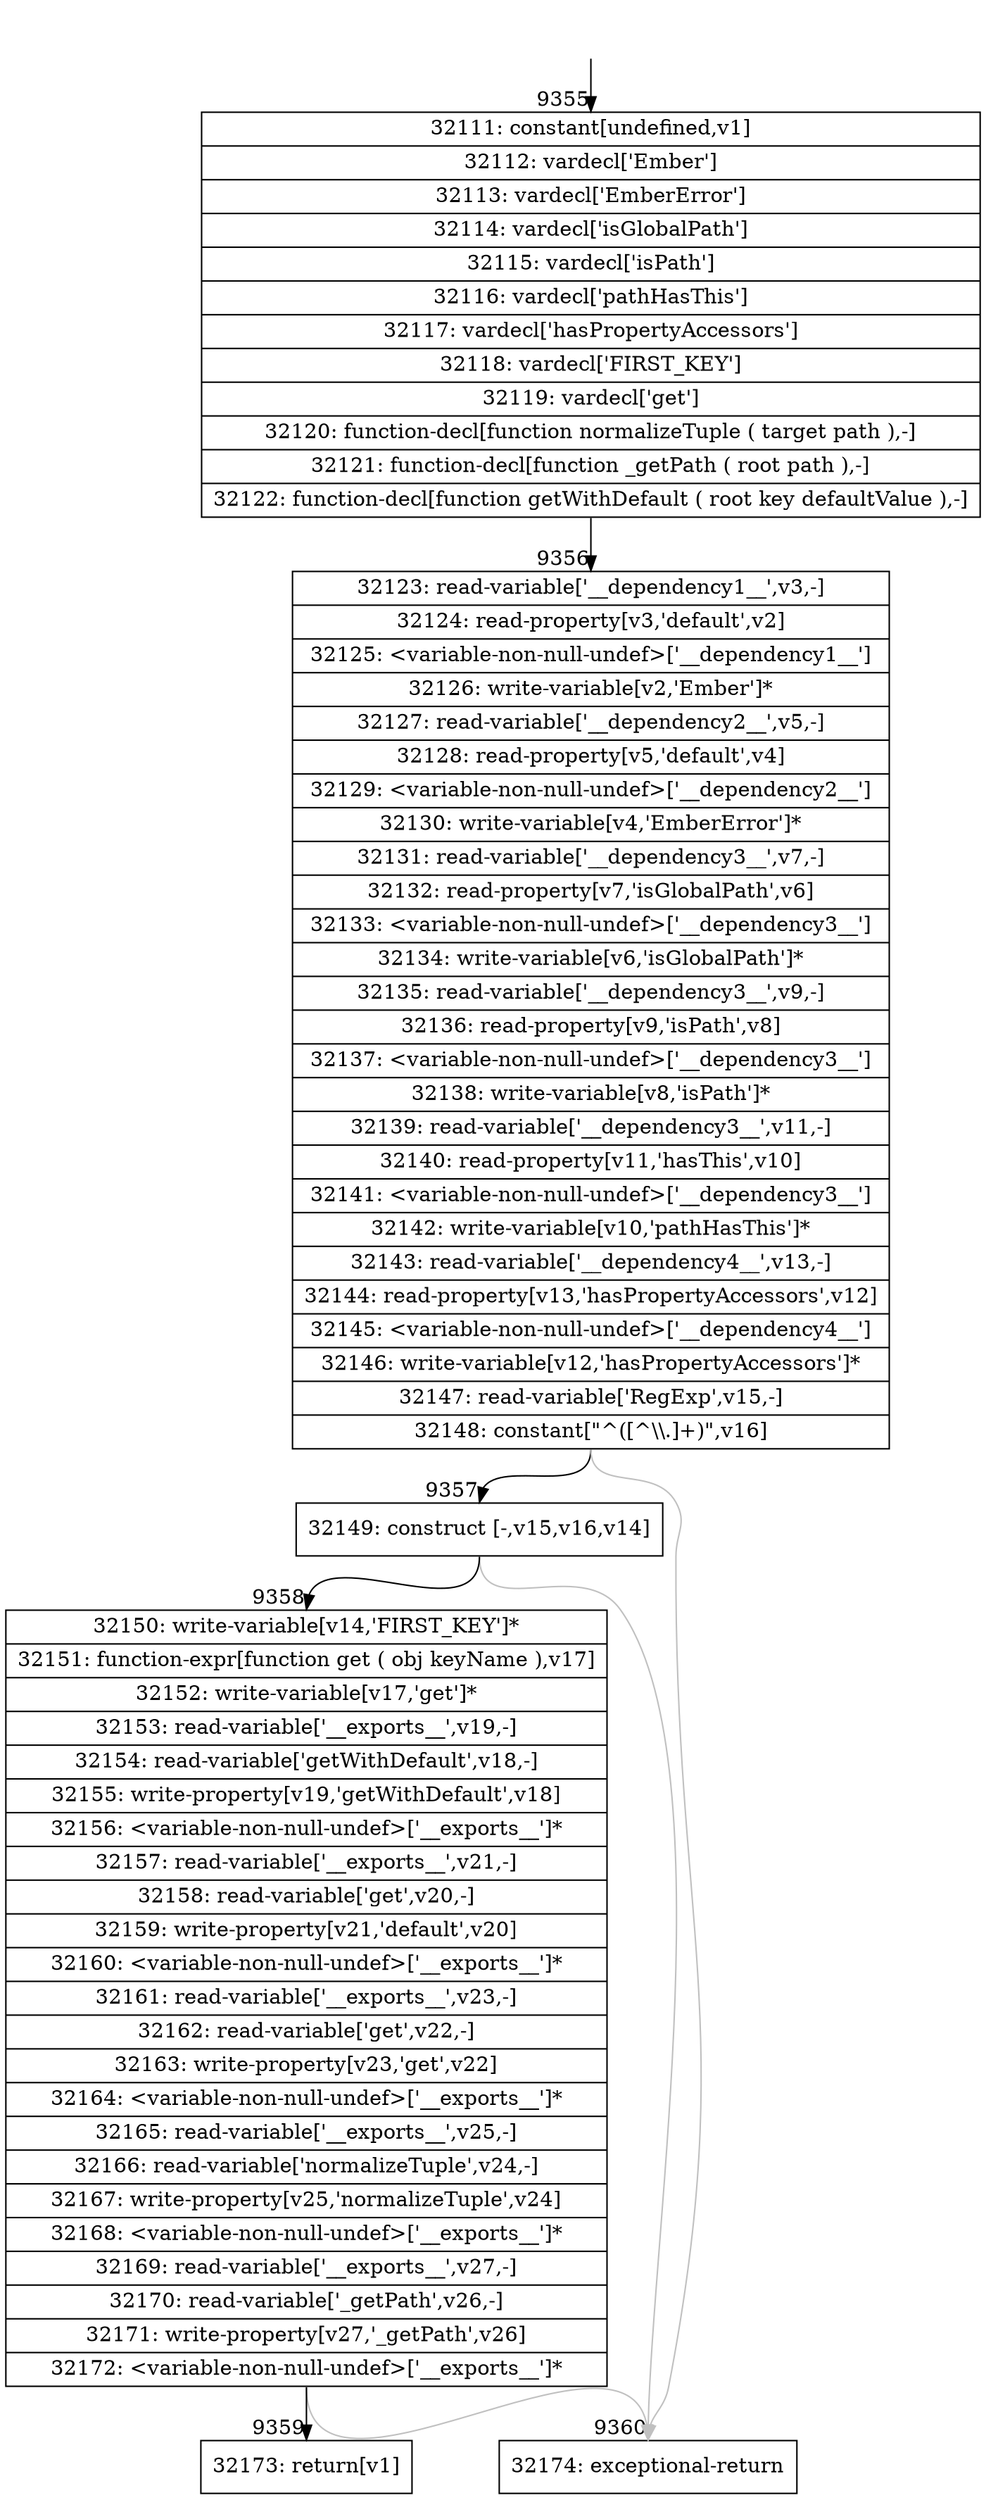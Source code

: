 digraph {
rankdir="TD"
BB_entry781[shape=none,label=""];
BB_entry781 -> BB9355 [tailport=s, headport=n, headlabel="    9355"]
BB9355 [shape=record label="{32111: constant[undefined,v1]|32112: vardecl['Ember']|32113: vardecl['EmberError']|32114: vardecl['isGlobalPath']|32115: vardecl['isPath']|32116: vardecl['pathHasThis']|32117: vardecl['hasPropertyAccessors']|32118: vardecl['FIRST_KEY']|32119: vardecl['get']|32120: function-decl[function normalizeTuple ( target path ),-]|32121: function-decl[function _getPath ( root path ),-]|32122: function-decl[function getWithDefault ( root key defaultValue ),-]}" ] 
BB9355 -> BB9356 [tailport=s, headport=n, headlabel="      9356"]
BB9356 [shape=record label="{32123: read-variable['__dependency1__',v3,-]|32124: read-property[v3,'default',v2]|32125: \<variable-non-null-undef\>['__dependency1__']|32126: write-variable[v2,'Ember']*|32127: read-variable['__dependency2__',v5,-]|32128: read-property[v5,'default',v4]|32129: \<variable-non-null-undef\>['__dependency2__']|32130: write-variable[v4,'EmberError']*|32131: read-variable['__dependency3__',v7,-]|32132: read-property[v7,'isGlobalPath',v6]|32133: \<variable-non-null-undef\>['__dependency3__']|32134: write-variable[v6,'isGlobalPath']*|32135: read-variable['__dependency3__',v9,-]|32136: read-property[v9,'isPath',v8]|32137: \<variable-non-null-undef\>['__dependency3__']|32138: write-variable[v8,'isPath']*|32139: read-variable['__dependency3__',v11,-]|32140: read-property[v11,'hasThis',v10]|32141: \<variable-non-null-undef\>['__dependency3__']|32142: write-variable[v10,'pathHasThis']*|32143: read-variable['__dependency4__',v13,-]|32144: read-property[v13,'hasPropertyAccessors',v12]|32145: \<variable-non-null-undef\>['__dependency4__']|32146: write-variable[v12,'hasPropertyAccessors']*|32147: read-variable['RegExp',v15,-]|32148: constant[\"^([^\\\\.]+)\",v16]}" ] 
BB9356 -> BB9357 [tailport=s, headport=n, headlabel="      9357"]
BB9356 -> BB9360 [tailport=s, headport=n, color=gray, headlabel="      9360"]
BB9357 [shape=record label="{32149: construct [-,v15,v16,v14]}" ] 
BB9357 -> BB9358 [tailport=s, headport=n, headlabel="      9358"]
BB9357 -> BB9360 [tailport=s, headport=n, color=gray]
BB9358 [shape=record label="{32150: write-variable[v14,'FIRST_KEY']*|32151: function-expr[function get ( obj keyName ),v17]|32152: write-variable[v17,'get']*|32153: read-variable['__exports__',v19,-]|32154: read-variable['getWithDefault',v18,-]|32155: write-property[v19,'getWithDefault',v18]|32156: \<variable-non-null-undef\>['__exports__']*|32157: read-variable['__exports__',v21,-]|32158: read-variable['get',v20,-]|32159: write-property[v21,'default',v20]|32160: \<variable-non-null-undef\>['__exports__']*|32161: read-variable['__exports__',v23,-]|32162: read-variable['get',v22,-]|32163: write-property[v23,'get',v22]|32164: \<variable-non-null-undef\>['__exports__']*|32165: read-variable['__exports__',v25,-]|32166: read-variable['normalizeTuple',v24,-]|32167: write-property[v25,'normalizeTuple',v24]|32168: \<variable-non-null-undef\>['__exports__']*|32169: read-variable['__exports__',v27,-]|32170: read-variable['_getPath',v26,-]|32171: write-property[v27,'_getPath',v26]|32172: \<variable-non-null-undef\>['__exports__']*}" ] 
BB9358 -> BB9359 [tailport=s, headport=n, headlabel="      9359"]
BB9358 -> BB9360 [tailport=s, headport=n, color=gray]
BB9359 [shape=record label="{32173: return[v1]}" ] 
BB9360 [shape=record label="{32174: exceptional-return}" ] 
//#$~ 16518
}
